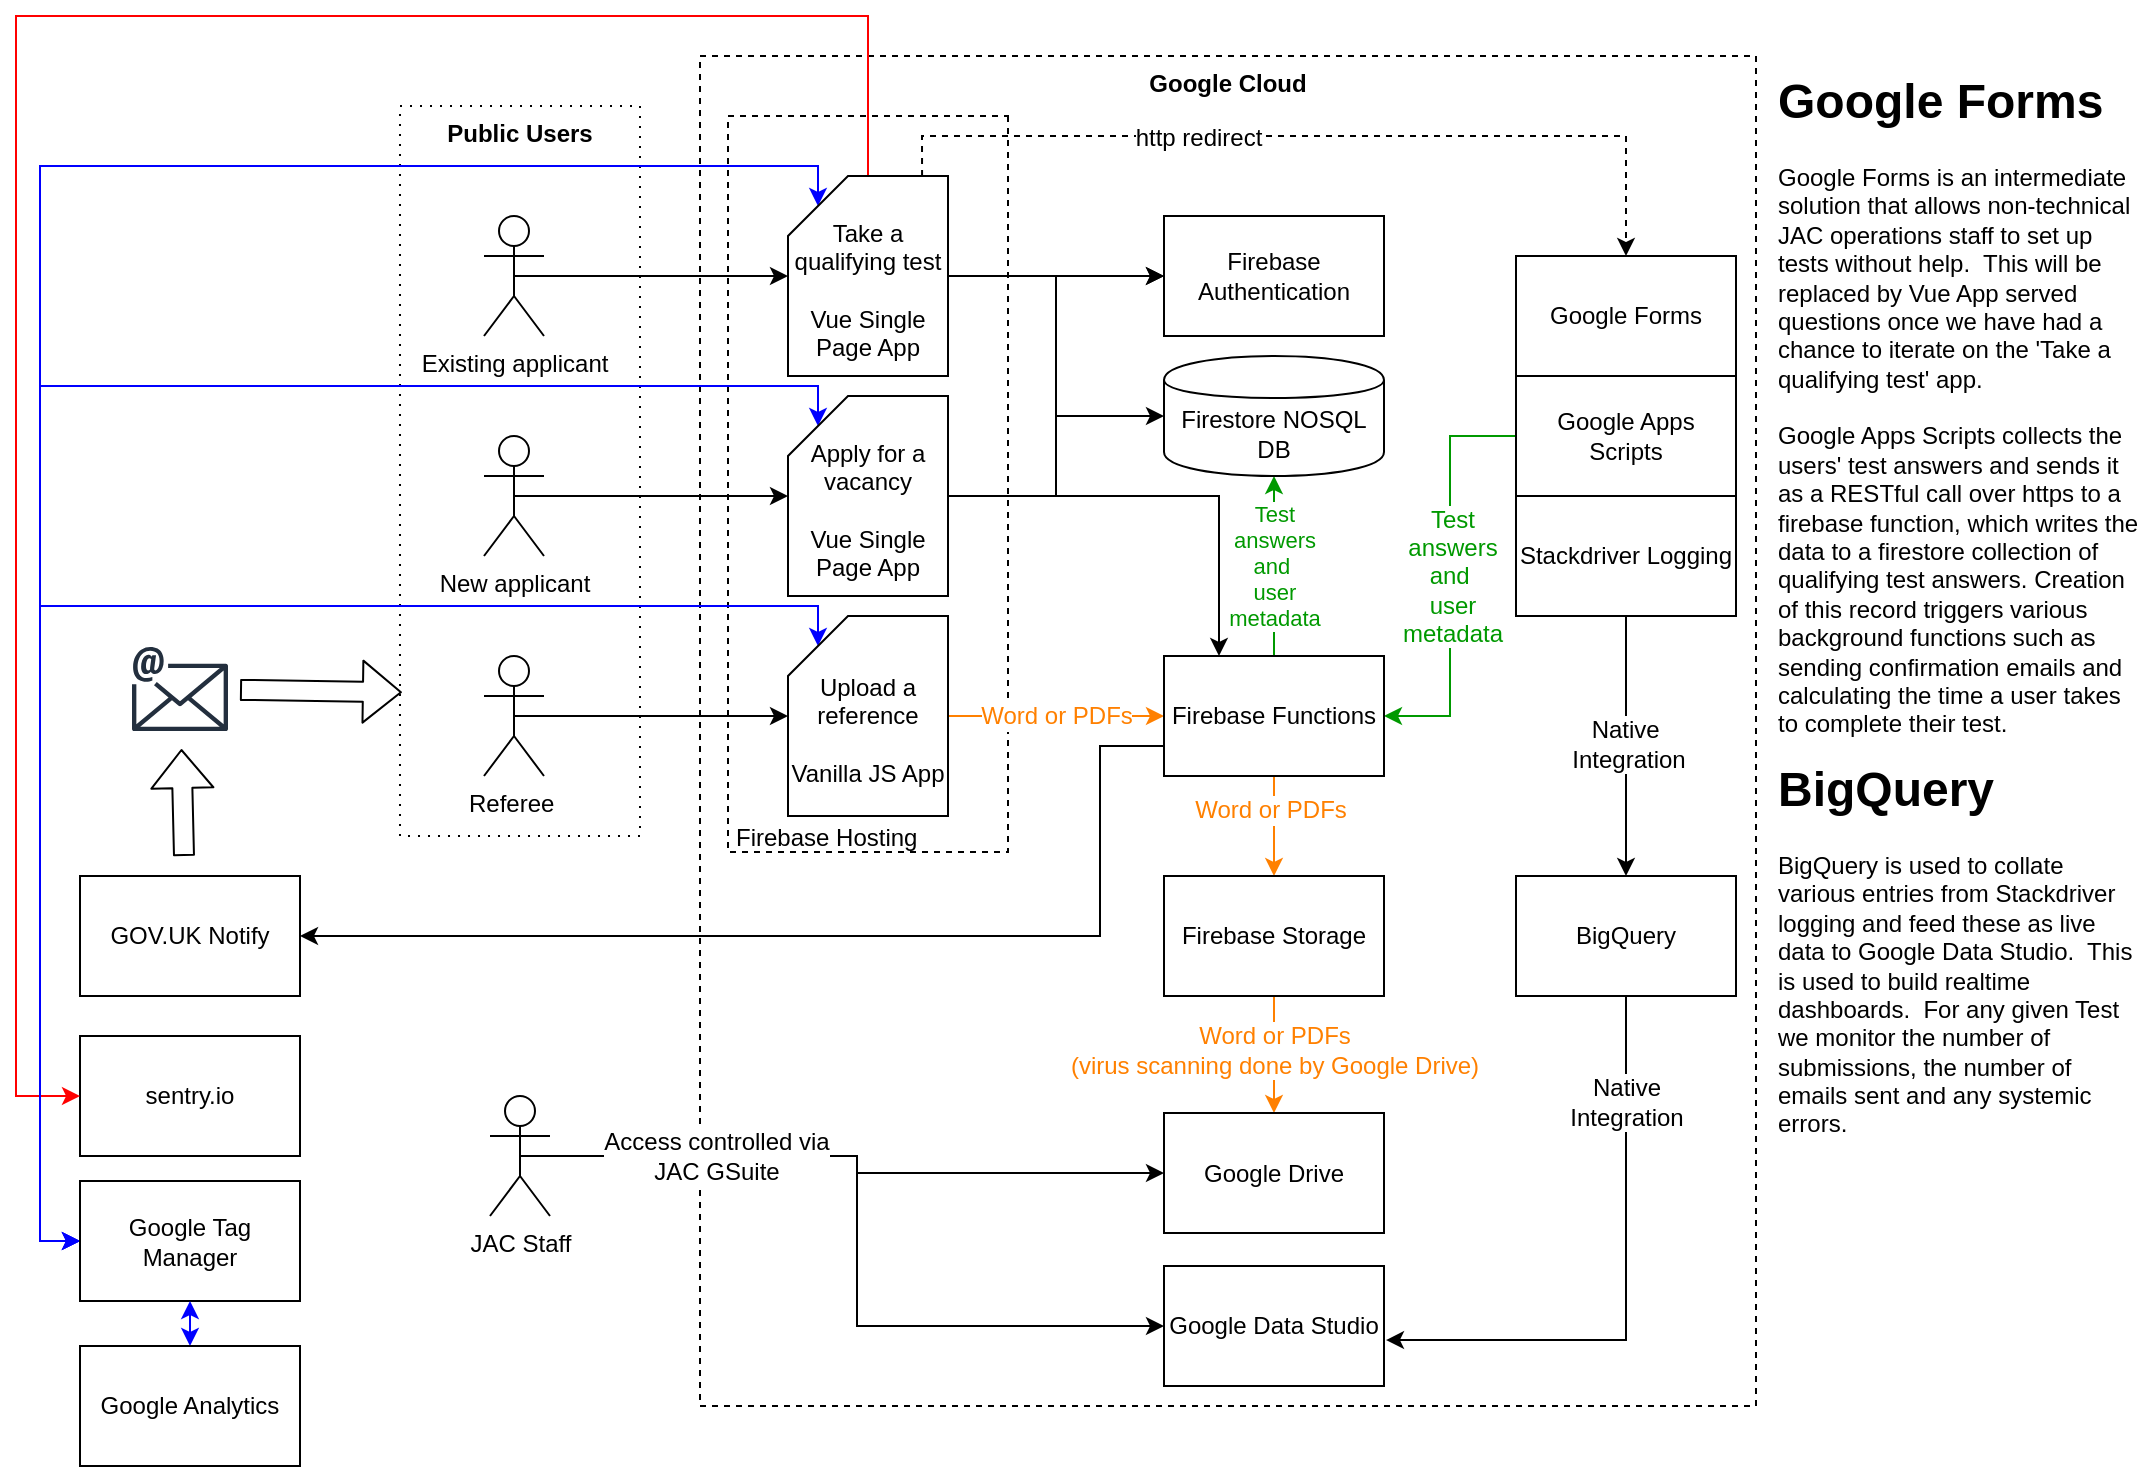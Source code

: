 <mxfile version="10.7.7" type="google"><diagram id="oyVTfbrthm_-wxzk1ZXb" name="Page-1"><mxGraphModel dx="1638" dy="726" grid="1" gridSize="10" guides="1" tooltips="1" connect="1" arrows="1" fold="1" page="1" pageScale="1" pageWidth="1169" pageHeight="827" math="0" shadow="0"><root><mxCell id="0"/><mxCell id="1" parent="0"/><mxCell id="Lf71OoZ22zsmbKogP4fl-119" value="&lt;div style=&quot;text-align: center&quot;&gt;&lt;span&gt;Google Cloud&lt;/span&gt;&lt;/div&gt;" style="rounded=0;whiteSpace=wrap;html=1;strokeColor=#000000;align=center;verticalAlign=top;dashed=1;fontStyle=1" vertex="1" parent="1"><mxGeometry x="362" y="75" width="528" height="675" as="geometry"/></mxCell><mxCell id="Lf71OoZ22zsmbKogP4fl-121" value="&lt;b&gt;Public Users&lt;/b&gt;" style="rounded=0;whiteSpace=wrap;html=1;dashed=1;strokeColor=#000000;align=center;dashPattern=1 4;verticalAlign=top;" vertex="1" parent="1"><mxGeometry x="212" y="100" width="120" height="365" as="geometry"/></mxCell><mxCell id="Lf71OoZ22zsmbKogP4fl-25" value="&lt;div style=&quot;text-align: right&quot;&gt;&lt;span&gt;Firebase Hosting&lt;/span&gt;&lt;/div&gt;" style="rounded=0;whiteSpace=wrap;html=1;labelPosition=center;verticalLabelPosition=middle;align=left;verticalAlign=bottom;spacingBottom=0;spacingRight=0;horizontal=0;spacing=0;spacingLeft=4;dashed=1;rotation=90;" vertex="1" parent="1"><mxGeometry x="262" y="219" width="368" height="140" as="geometry"/></mxCell><mxCell id="Lf71OoZ22zsmbKogP4fl-13" value="" style="edgeStyle=orthogonalEdgeStyle;rounded=0;orthogonalLoop=1;jettySize=auto;html=1;exitX=0.5;exitY=0.5;exitDx=0;exitDy=0;exitPerimeter=0;" edge="1" parent="1" source="Lf71OoZ22zsmbKogP4fl-67" target="Lf71OoZ22zsmbKogP4fl-73"><mxGeometry relative="1" as="geometry"><mxPoint x="269" y="168" as="sourcePoint"/><mxPoint x="405" y="161" as="targetPoint"/></mxGeometry></mxCell><mxCell id="Lf71OoZ22zsmbKogP4fl-17" value="" style="edgeStyle=orthogonalEdgeStyle;rounded=0;orthogonalLoop=1;jettySize=auto;html=1;exitX=0.5;exitY=0.5;exitDx=0;exitDy=0;exitPerimeter=0;" edge="1" parent="1" source="Lf71OoZ22zsmbKogP4fl-62" target="Lf71OoZ22zsmbKogP4fl-10"><mxGeometry relative="1" as="geometry"><mxPoint x="284" y="425" as="sourcePoint"/><mxPoint x="710.5" y="413" as="targetPoint"/></mxGeometry></mxCell><mxCell id="Lf71OoZ22zsmbKogP4fl-79" style="edgeStyle=orthogonalEdgeStyle;rounded=0;orthogonalLoop=1;jettySize=auto;html=1;exitX=1;exitY=0.5;exitDx=0;exitDy=0;exitPerimeter=0;entryX=0;entryY=0.5;entryDx=0;entryDy=0;" edge="1" parent="1" source="Lf71OoZ22zsmbKogP4fl-9" target="Lf71OoZ22zsmbKogP4fl-74"><mxGeometry relative="1" as="geometry"><mxPoint x="594" y="185" as="targetPoint"/></mxGeometry></mxCell><mxCell id="Lf71OoZ22zsmbKogP4fl-80" style="edgeStyle=orthogonalEdgeStyle;rounded=0;orthogonalLoop=1;jettySize=auto;html=1;exitX=1;exitY=0.5;exitDx=0;exitDy=0;exitPerimeter=0;" edge="1" parent="1" source="Lf71OoZ22zsmbKogP4fl-9" target="Lf71OoZ22zsmbKogP4fl-76"><mxGeometry relative="1" as="geometry"/></mxCell><mxCell id="Lf71OoZ22zsmbKogP4fl-85" style="edgeStyle=orthogonalEdgeStyle;rounded=0;orthogonalLoop=1;jettySize=auto;html=1;exitX=1;exitY=0.5;exitDx=0;exitDy=0;exitPerimeter=0;entryX=0.25;entryY=0;entryDx=0;entryDy=0;strokeColor=#000000;" edge="1" parent="1" source="Lf71OoZ22zsmbKogP4fl-9" target="Lf71OoZ22zsmbKogP4fl-75"><mxGeometry relative="1" as="geometry"/></mxCell><mxCell id="Lf71OoZ22zsmbKogP4fl-156" style="edgeStyle=orthogonalEdgeStyle;rounded=0;orthogonalLoop=1;jettySize=auto;html=1;exitX=0;exitY=0;exitDx=15;exitDy=15;exitPerimeter=0;startArrow=classic;startFill=1;strokeColor=#0000FF;strokeWidth=1;fillColor=#ffffff;fontColor=#FF8000;entryX=0;entryY=0.5;entryDx=0;entryDy=0;" edge="1" parent="1" source="Lf71OoZ22zsmbKogP4fl-9" target="Lf71OoZ22zsmbKogP4fl-151"><mxGeometry relative="1" as="geometry"><mxPoint x="50" y="660" as="targetPoint"/><Array as="points"><mxPoint x="421" y="240"/><mxPoint x="32" y="240"/><mxPoint x="32" y="668"/></Array></mxGeometry></mxCell><mxCell id="Lf71OoZ22zsmbKogP4fl-9" value="&lt;br&gt;Apply for a vacancy&lt;br&gt;&lt;br&gt;Vue Single Page App&lt;br&gt;" style="shape=card;whiteSpace=wrap;html=1;" vertex="1" parent="1"><mxGeometry x="406" y="245" width="80" height="100" as="geometry"/></mxCell><mxCell id="Lf71OoZ22zsmbKogP4fl-81" style="edgeStyle=orthogonalEdgeStyle;rounded=0;orthogonalLoop=1;jettySize=auto;html=1;exitX=1;exitY=0.5;exitDx=0;exitDy=0;exitPerimeter=0;entryX=0;entryY=0.5;entryDx=0;entryDy=0;strokeColor=#FF8000;" edge="1" parent="1" source="Lf71OoZ22zsmbKogP4fl-10" target="Lf71OoZ22zsmbKogP4fl-75"><mxGeometry relative="1" as="geometry"/></mxCell><mxCell id="Lf71OoZ22zsmbKogP4fl-132" value="Word or PDFs" style="text;html=1;resizable=0;points=[];align=center;verticalAlign=middle;labelBackgroundColor=#ffffff;fontColor=#FF8000;" vertex="1" connectable="0" parent="Lf71OoZ22zsmbKogP4fl-81"><mxGeometry x="-0.204" relative="1" as="geometry"><mxPoint x="11" as="offset"/></mxGeometry></mxCell><mxCell id="Lf71OoZ22zsmbKogP4fl-157" style="edgeStyle=orthogonalEdgeStyle;rounded=0;orthogonalLoop=1;jettySize=auto;html=1;exitX=0;exitY=0;exitDx=15;exitDy=15;exitPerimeter=0;entryX=0;entryY=0.5;entryDx=0;entryDy=0;startArrow=classic;startFill=1;strokeColor=#0000FF;strokeWidth=1;fillColor=#ffffff;fontColor=#FF8000;" edge="1" parent="1" source="Lf71OoZ22zsmbKogP4fl-10" target="Lf71OoZ22zsmbKogP4fl-151"><mxGeometry relative="1" as="geometry"><Array as="points"><mxPoint x="421" y="350"/><mxPoint x="32" y="350"/><mxPoint x="32" y="668"/></Array></mxGeometry></mxCell><mxCell id="Lf71OoZ22zsmbKogP4fl-10" value="&lt;br&gt;Upload a reference&lt;br&gt;&lt;br&gt;Vanilla JS App&lt;br&gt;" style="shape=card;whiteSpace=wrap;html=1;" vertex="1" parent="1"><mxGeometry x="406" y="355" width="80" height="100" as="geometry"/></mxCell><mxCell id="Lf71OoZ22zsmbKogP4fl-15" style="edgeStyle=orthogonalEdgeStyle;rounded=0;orthogonalLoop=1;jettySize=auto;html=1;exitX=0.5;exitY=0.5;exitDx=0;exitDy=0;exitPerimeter=0;" edge="1" parent="1" source="Lf71OoZ22zsmbKogP4fl-11" target="Lf71OoZ22zsmbKogP4fl-9"><mxGeometry relative="1" as="geometry"/></mxCell><mxCell id="Lf71OoZ22zsmbKogP4fl-11" value="New applicant" style="shape=umlActor;verticalLabelPosition=bottom;labelBackgroundColor=#ffffff;verticalAlign=top;html=1;outlineConnect=0;" vertex="1" parent="1"><mxGeometry x="254" y="265" width="30" height="60" as="geometry"/></mxCell><mxCell id="Lf71OoZ22zsmbKogP4fl-23" style="edgeStyle=orthogonalEdgeStyle;rounded=0;orthogonalLoop=1;jettySize=auto;html=1;exitX=0.5;exitY=1;exitDx=0;exitDy=0;exitPerimeter=0;" edge="1" parent="1" source="Lf71OoZ22zsmbKogP4fl-10" target="Lf71OoZ22zsmbKogP4fl-10"><mxGeometry relative="1" as="geometry"/></mxCell><mxCell id="Lf71OoZ22zsmbKogP4fl-40" value="Google Forms" style="rounded=0;whiteSpace=wrap;html=1;" vertex="1" parent="1"><mxGeometry x="770" y="175" width="110" height="60" as="geometry"/></mxCell><mxCell id="Lf71OoZ22zsmbKogP4fl-87" style="edgeStyle=orthogonalEdgeStyle;rounded=0;orthogonalLoop=1;jettySize=auto;html=1;exitX=0;exitY=0.5;exitDx=0;exitDy=0;entryX=1;entryY=0.5;entryDx=0;entryDy=0;strokeColor=#009900;" edge="1" parent="1" source="Lf71OoZ22zsmbKogP4fl-41" target="Lf71OoZ22zsmbKogP4fl-75"><mxGeometry relative="1" as="geometry"/></mxCell><mxCell id="Lf71OoZ22zsmbKogP4fl-131" value="&lt;font color=&quot;#009900&quot;&gt;Test&lt;br&gt;answers&lt;br&gt;and&amp;nbsp;&lt;br&gt;user&lt;br&gt;metadata&lt;/font&gt;&lt;br&gt;" style="text;html=1;resizable=0;points=[];align=center;verticalAlign=middle;labelBackgroundColor=#ffffff;" vertex="1" connectable="0" parent="Lf71OoZ22zsmbKogP4fl-87"><mxGeometry y="1" relative="1" as="geometry"><mxPoint as="offset"/></mxGeometry></mxCell><mxCell id="Lf71OoZ22zsmbKogP4fl-41" value="Google Apps Scripts" style="rounded=0;whiteSpace=wrap;html=1;" vertex="1" parent="1"><mxGeometry x="770" y="235" width="110" height="60" as="geometry"/></mxCell><mxCell id="Lf71OoZ22zsmbKogP4fl-48" style="edgeStyle=orthogonalEdgeStyle;rounded=0;orthogonalLoop=1;jettySize=auto;html=1;exitX=0.5;exitY=1;exitDx=0;exitDy=0;" edge="1" parent="1" source="Lf71OoZ22zsmbKogP4fl-44" target="Lf71OoZ22zsmbKogP4fl-46"><mxGeometry relative="1" as="geometry"><mxPoint x="1231" y="617.5" as="targetPoint"/></mxGeometry></mxCell><mxCell id="Lf71OoZ22zsmbKogP4fl-143" value="&lt;font color=&quot;#000000&quot;&gt;Native&amp;nbsp;&lt;br&gt;Integration&lt;/font&gt;&lt;br&gt;" style="text;html=1;resizable=0;points=[];align=center;verticalAlign=middle;labelBackgroundColor=#ffffff;fontColor=#FF8000;" vertex="1" connectable="0" parent="Lf71OoZ22zsmbKogP4fl-48"><mxGeometry x="-0.015" y="1" relative="1" as="geometry"><mxPoint as="offset"/></mxGeometry></mxCell><mxCell id="Lf71OoZ22zsmbKogP4fl-44" value="Stackdriver Logging" style="rounded=0;whiteSpace=wrap;html=1;" vertex="1" parent="1"><mxGeometry x="770" y="295" width="110" height="60" as="geometry"/></mxCell><mxCell id="Lf71OoZ22zsmbKogP4fl-49" style="edgeStyle=orthogonalEdgeStyle;rounded=0;orthogonalLoop=1;jettySize=auto;html=1;exitX=0.5;exitY=1;exitDx=0;exitDy=0;entryX=1.009;entryY=0.617;entryDx=0;entryDy=0;entryPerimeter=0;" edge="1" parent="1" source="Lf71OoZ22zsmbKogP4fl-46" target="Lf71OoZ22zsmbKogP4fl-47"><mxGeometry relative="1" as="geometry"><mxPoint x="1348" y="557.5" as="sourcePoint"/><mxPoint x="874" y="602" as="targetPoint"/></mxGeometry></mxCell><mxCell id="Lf71OoZ22zsmbKogP4fl-144" value="&lt;font color=&quot;#000000&quot;&gt;Native&lt;br&gt;Integration&lt;/font&gt;&lt;br&gt;" style="text;html=1;resizable=0;points=[];align=center;verticalAlign=middle;labelBackgroundColor=#ffffff;fontColor=#FF8000;" vertex="1" connectable="0" parent="Lf71OoZ22zsmbKogP4fl-49"><mxGeometry x="-0.64" relative="1" as="geometry"><mxPoint as="offset"/></mxGeometry></mxCell><mxCell id="Lf71OoZ22zsmbKogP4fl-46" value="BigQuery" style="rounded=0;whiteSpace=wrap;html=1;" vertex="1" parent="1"><mxGeometry x="770" y="485" width="110" height="60" as="geometry"/></mxCell><mxCell id="Lf71OoZ22zsmbKogP4fl-47" value="Google Data Studio" style="rounded=0;whiteSpace=wrap;html=1;" vertex="1" parent="1"><mxGeometry x="594" y="680" width="110" height="60" as="geometry"/></mxCell><mxCell id="Lf71OoZ22zsmbKogP4fl-55" value="sentry.io" style="rounded=0;whiteSpace=wrap;html=1;" vertex="1" parent="1"><mxGeometry x="52" y="565" width="110" height="60" as="geometry"/></mxCell><mxCell id="Lf71OoZ22zsmbKogP4fl-62" value="Referee&amp;nbsp;" style="shape=umlActor;verticalLabelPosition=bottom;labelBackgroundColor=#ffffff;verticalAlign=top;html=1;outlineConnect=0;" vertex="1" parent="1"><mxGeometry x="254" y="375" width="30" height="60" as="geometry"/></mxCell><mxCell id="Lf71OoZ22zsmbKogP4fl-67" value="Existing applicant" style="shape=umlActor;verticalLabelPosition=bottom;labelBackgroundColor=#ffffff;verticalAlign=top;html=1;outlineConnect=0;" vertex="1" parent="1"><mxGeometry x="254" y="155" width="30" height="60" as="geometry"/></mxCell><mxCell id="Lf71OoZ22zsmbKogP4fl-78" style="edgeStyle=orthogonalEdgeStyle;rounded=0;orthogonalLoop=1;jettySize=auto;html=1;exitX=1;exitY=0.5;exitDx=0;exitDy=0;exitPerimeter=0;entryX=0;entryY=0.5;entryDx=0;entryDy=0;" edge="1" parent="1" source="Lf71OoZ22zsmbKogP4fl-73" target="Lf71OoZ22zsmbKogP4fl-74"><mxGeometry relative="1" as="geometry"/></mxCell><mxCell id="Lf71OoZ22zsmbKogP4fl-95" style="edgeStyle=orthogonalEdgeStyle;rounded=0;orthogonalLoop=1;jettySize=auto;html=1;entryX=0;entryY=0.5;entryDx=0;entryDy=0;strokeColor=#FF0000;strokeWidth=1;exitX=0.5;exitY=0;exitDx=0;exitDy=0;exitPerimeter=0;" edge="1" parent="1" source="Lf71OoZ22zsmbKogP4fl-73" target="Lf71OoZ22zsmbKogP4fl-55"><mxGeometry relative="1" as="geometry"><Array as="points"><mxPoint x="446" y="55"/><mxPoint x="20" y="55"/><mxPoint x="20" y="595"/></Array></mxGeometry></mxCell><mxCell id="Lf71OoZ22zsmbKogP4fl-155" style="edgeStyle=orthogonalEdgeStyle;rounded=0;orthogonalLoop=1;jettySize=auto;html=1;exitX=0;exitY=0;exitDx=15;exitDy=15;exitPerimeter=0;entryX=0;entryY=0.5;entryDx=0;entryDy=0;startArrow=classic;startFill=1;strokeColor=#0000FF;strokeWidth=1;fillColor=#ffffff;fontColor=#FF8000;" edge="1" parent="1" source="Lf71OoZ22zsmbKogP4fl-73" target="Lf71OoZ22zsmbKogP4fl-151"><mxGeometry relative="1" as="geometry"><Array as="points"><mxPoint x="421" y="130"/><mxPoint x="32" y="130"/><mxPoint x="32" y="668"/></Array></mxGeometry></mxCell><mxCell id="Lf71OoZ22zsmbKogP4fl-73" value="&lt;br&gt;Take a qualifying test&lt;br&gt;&lt;br&gt;Vue Single Page App&lt;br&gt;" style="shape=card;whiteSpace=wrap;html=1;" vertex="1" parent="1"><mxGeometry x="406" y="135" width="80" height="100" as="geometry"/></mxCell><mxCell id="Lf71OoZ22zsmbKogP4fl-74" value="Firebase Authentication" style="rounded=0;whiteSpace=wrap;html=1;" vertex="1" parent="1"><mxGeometry x="594" y="155" width="110" height="60" as="geometry"/></mxCell><mxCell id="Lf71OoZ22zsmbKogP4fl-82" style="edgeStyle=orthogonalEdgeStyle;rounded=0;orthogonalLoop=1;jettySize=auto;html=1;exitX=0.5;exitY=1;exitDx=0;exitDy=0;entryX=0.5;entryY=0;entryDx=0;entryDy=0;strokeColor=#FF8000;" edge="1" parent="1" source="Lf71OoZ22zsmbKogP4fl-75" target="Lf71OoZ22zsmbKogP4fl-77"><mxGeometry relative="1" as="geometry"/></mxCell><mxCell id="Lf71OoZ22zsmbKogP4fl-133" value="Word or PDFs" style="text;html=1;resizable=0;points=[];align=center;verticalAlign=middle;labelBackgroundColor=#ffffff;fontColor=#FF8000;" vertex="1" connectable="0" parent="Lf71OoZ22zsmbKogP4fl-82"><mxGeometry x="-0.32" y="-2" relative="1" as="geometry"><mxPoint as="offset"/></mxGeometry></mxCell><mxCell id="Lf71OoZ22zsmbKogP4fl-88" value="&lt;font color=&quot;#009900&quot;&gt;&lt;span&gt;Test&lt;/span&gt;&lt;br&gt;&lt;span&gt;answers&lt;/span&gt;&lt;br&gt;&lt;span&gt;and&amp;nbsp;&lt;/span&gt;&lt;br&gt;&lt;span&gt;user&lt;/span&gt;&lt;br&gt;&lt;span&gt;metadata&lt;/span&gt;&lt;/font&gt;" style="edgeStyle=orthogonalEdgeStyle;rounded=0;orthogonalLoop=1;jettySize=auto;html=1;exitX=0.5;exitY=0;exitDx=0;exitDy=0;entryX=0.5;entryY=1;entryDx=0;entryDy=0;strokeColor=#009900;" edge="1" parent="1" source="Lf71OoZ22zsmbKogP4fl-75" target="Lf71OoZ22zsmbKogP4fl-76"><mxGeometry relative="1" as="geometry"/></mxCell><mxCell id="Lf71OoZ22zsmbKogP4fl-106" style="edgeStyle=orthogonalEdgeStyle;rounded=0;orthogonalLoop=1;jettySize=auto;html=1;exitX=0;exitY=0.75;exitDx=0;exitDy=0;entryX=1;entryY=0.5;entryDx=0;entryDy=0;strokeColor=#000000;strokeWidth=1;fillColor=#000000;" edge="1" parent="1" source="Lf71OoZ22zsmbKogP4fl-75" target="Lf71OoZ22zsmbKogP4fl-86"><mxGeometry relative="1" as="geometry"><Array as="points"><mxPoint x="562" y="420"/><mxPoint x="562" y="515"/></Array></mxGeometry></mxCell><mxCell id="Lf71OoZ22zsmbKogP4fl-75" value="Firebase Functions&lt;br&gt;" style="rounded=0;whiteSpace=wrap;html=1;" vertex="1" parent="1"><mxGeometry x="594" y="375" width="110" height="60" as="geometry"/></mxCell><mxCell id="Lf71OoZ22zsmbKogP4fl-76" value="Firestore NOSQL DB" style="shape=cylinder;whiteSpace=wrap;html=1;boundedLbl=1;backgroundOutline=1;align=center;" vertex="1" parent="1"><mxGeometry x="594" y="225" width="110" height="60" as="geometry"/></mxCell><mxCell id="Lf71OoZ22zsmbKogP4fl-84" style="edgeStyle=orthogonalEdgeStyle;rounded=0;orthogonalLoop=1;jettySize=auto;html=1;exitX=0.5;exitY=1;exitDx=0;exitDy=0;entryX=0.5;entryY=0;entryDx=0;entryDy=0;strokeColor=#FF8000;" edge="1" parent="1" source="Lf71OoZ22zsmbKogP4fl-77" target="Lf71OoZ22zsmbKogP4fl-83"><mxGeometry relative="1" as="geometry"/></mxCell><mxCell id="Lf71OoZ22zsmbKogP4fl-134" value="Word or PDFs&lt;br&gt;(virus scanning done by Google Drive)&lt;br&gt;" style="text;html=1;resizable=0;points=[];align=center;verticalAlign=middle;labelBackgroundColor=#ffffff;fontColor=#FF8000;" vertex="1" connectable="0" parent="Lf71OoZ22zsmbKogP4fl-84"><mxGeometry x="0.067" y="2" relative="1" as="geometry"><mxPoint x="-2" y="-4" as="offset"/></mxGeometry></mxCell><mxCell id="Lf71OoZ22zsmbKogP4fl-77" value="Firebase Storage" style="rounded=0;whiteSpace=wrap;html=1;" vertex="1" parent="1"><mxGeometry x="594" y="485" width="110" height="60" as="geometry"/></mxCell><mxCell id="Lf71OoZ22zsmbKogP4fl-83" value="Google Drive" style="rounded=0;whiteSpace=wrap;html=1;" vertex="1" parent="1"><mxGeometry x="594" y="603.5" width="110" height="60" as="geometry"/></mxCell><mxCell id="Lf71OoZ22zsmbKogP4fl-86" value="GOV.UK Notify" style="rounded=0;whiteSpace=wrap;html=1;" vertex="1" parent="1"><mxGeometry x="52" y="485" width="110" height="60" as="geometry"/></mxCell><mxCell id="Lf71OoZ22zsmbKogP4fl-113" style="edgeStyle=orthogonalEdgeStyle;rounded=0;orthogonalLoop=1;jettySize=auto;html=1;exitX=0.5;exitY=0.5;exitDx=0;exitDy=0;exitPerimeter=0;entryX=0;entryY=0.5;entryDx=0;entryDy=0;strokeColor=#000000;strokeWidth=1;fillColor=#000000;" edge="1" parent="1" source="Lf71OoZ22zsmbKogP4fl-107" target="Lf71OoZ22zsmbKogP4fl-83"><mxGeometry relative="1" as="geometry"/></mxCell><mxCell id="Lf71OoZ22zsmbKogP4fl-114" style="edgeStyle=orthogonalEdgeStyle;rounded=0;orthogonalLoop=1;jettySize=auto;html=1;exitX=0.5;exitY=0.5;exitDx=0;exitDy=0;exitPerimeter=0;entryX=0;entryY=0.5;entryDx=0;entryDy=0;strokeColor=#000000;strokeWidth=1;fillColor=#000000;" edge="1" parent="1" source="Lf71OoZ22zsmbKogP4fl-107" target="Lf71OoZ22zsmbKogP4fl-47"><mxGeometry relative="1" as="geometry"/></mxCell><mxCell id="Lf71OoZ22zsmbKogP4fl-150" value="&lt;font color=&quot;#000000&quot;&gt;Access controlled via&lt;br&gt;JAC GSuite&lt;/font&gt;&lt;br&gt;" style="text;html=1;resizable=0;points=[];align=center;verticalAlign=middle;labelBackgroundColor=#ffffff;fontColor=#FF8000;" vertex="1" connectable="0" parent="Lf71OoZ22zsmbKogP4fl-114"><mxGeometry x="-0.745" y="1" relative="1" as="geometry"><mxPoint x="46" y="1" as="offset"/></mxGeometry></mxCell><mxCell id="Lf71OoZ22zsmbKogP4fl-107" value="JAC Staff" style="shape=umlActor;verticalLabelPosition=bottom;labelBackgroundColor=#ffffff;verticalAlign=top;html=1;outlineConnect=0;" vertex="1" parent="1"><mxGeometry x="257" y="595" width="30" height="60" as="geometry"/></mxCell><mxCell id="Lf71OoZ22zsmbKogP4fl-115" value="" style="outlineConnect=0;fontColor=#232F3E;gradientColor=none;strokeColor=#232F3E;fillColor=#ffffff;dashed=0;verticalLabelPosition=bottom;verticalAlign=top;align=center;html=1;fontSize=12;fontStyle=0;aspect=fixed;shape=mxgraph.aws4.resourceIcon;resIcon=mxgraph.aws4.email;" vertex="1" parent="1"><mxGeometry x="72" y="361.5" width="60" height="60" as="geometry"/></mxCell><mxCell id="Lf71OoZ22zsmbKogP4fl-116" value="" style="shape=flexArrow;endArrow=classic;html=1;strokeColor=#000000;strokeWidth=1;fillColor=none;" edge="1" parent="1" target="Lf71OoZ22zsmbKogP4fl-115"><mxGeometry width="50" height="50" relative="1" as="geometry"><mxPoint x="104" y="475" as="sourcePoint"/><mxPoint x="342" y="495" as="targetPoint"/></mxGeometry></mxCell><mxCell id="Lf71OoZ22zsmbKogP4fl-118" value="" style="shape=flexArrow;endArrow=classic;html=1;strokeColor=#000000;strokeWidth=1;fillColor=none;entryX=0.008;entryY=0.803;entryDx=0;entryDy=0;entryPerimeter=0;" edge="1" parent="1" source="Lf71OoZ22zsmbKogP4fl-115" target="Lf71OoZ22zsmbKogP4fl-121"><mxGeometry width="50" height="50" relative="1" as="geometry"><mxPoint x="12" y="785" as="sourcePoint"/><mxPoint x="209" y="410" as="targetPoint"/></mxGeometry></mxCell><mxCell id="Lf71OoZ22zsmbKogP4fl-122" style="edgeStyle=orthogonalEdgeStyle;rounded=0;orthogonalLoop=1;jettySize=auto;html=1;strokeColor=#000000;entryX=0.5;entryY=0;entryDx=0;entryDy=0;exitX=0.838;exitY=0;exitDx=0;exitDy=0;exitPerimeter=0;spacing=0;dashed=1;" edge="1" parent="1" source="Lf71OoZ22zsmbKogP4fl-73" target="Lf71OoZ22zsmbKogP4fl-40"><mxGeometry relative="1" as="geometry"><mxPoint x="496" y="305" as="sourcePoint"/><mxPoint x="632" y="385" as="targetPoint"/></mxGeometry></mxCell><mxCell id="Lf71OoZ22zsmbKogP4fl-123" value="&lt;p style=&quot;line-height: 0%&quot;&gt;http redirect&lt;/p&gt;" style="text;html=1;resizable=0;points=[];align=center;verticalAlign=middle;labelBackgroundColor=#ffffff;spacing=0;" vertex="1" connectable="0" parent="Lf71OoZ22zsmbKogP4fl-122"><mxGeometry x="-0.256" relative="1" as="geometry"><mxPoint x="-3" as="offset"/></mxGeometry></mxCell><mxCell id="Lf71OoZ22zsmbKogP4fl-127" value="&lt;h1 style=&quot;text-align: left&quot;&gt;Google Forms&lt;/h1&gt;&lt;div style=&quot;text-align: left&quot;&gt;Google Forms is an intermediate solution that allows non-technical JAC operations staff to set up tests without help.&amp;nbsp; This will be replaced by Vue App served questions once we have had a chance to iterate on the 'Take a qualifying test' app.&lt;/div&gt;&lt;div style=&quot;text-align: left&quot;&gt;&lt;br&gt;&lt;/div&gt;&lt;div style=&quot;text-align: left&quot;&gt;Google Apps Scripts collects the users' test answers and sends it as a RESTful call over https to a firebase function, which writes the data to a firestore collection of qualifying test answers. Creation of this record triggers various background functions such as sending confirmation emails and calculating the time a user takes to complete their test.&amp;nbsp;&lt;/div&gt;" style="text;html=1;strokeColor=none;fillColor=none;spacing=5;spacingTop=-20;whiteSpace=wrap;overflow=hidden;rounded=0;dashed=1;dashPattern=1 4;align=center;" vertex="1" parent="1"><mxGeometry x="897" y="77.5" width="190" height="375" as="geometry"/></mxCell><mxCell id="Lf71OoZ22zsmbKogP4fl-128" value="&lt;h1 style=&quot;text-align: left&quot;&gt;BigQuery&lt;/h1&gt;&lt;p style=&quot;text-align: left&quot;&gt;BigQuery is used to collate various entries from Stackdriver logging and feed these as live data to Google Data Studio.&amp;nbsp; This is used to build realtime dashboards.&amp;nbsp; For any given Test we&lt;span&gt;&amp;nbsp;monitor the number of submissions, the number of emails sent and any systemic errors.&lt;/span&gt;&lt;/p&gt;" style="text;html=1;strokeColor=none;fillColor=none;spacing=5;spacingTop=-20;whiteSpace=wrap;overflow=hidden;rounded=0;dashed=1;dashPattern=1 4;align=center;" vertex="1" parent="1"><mxGeometry x="897" y="421.5" width="190" height="212" as="geometry"/></mxCell><mxCell id="Lf71OoZ22zsmbKogP4fl-151" value="Google Tag Manager" style="rounded=0;whiteSpace=wrap;html=1;" vertex="1" parent="1"><mxGeometry x="52" y="637.5" width="110" height="60" as="geometry"/></mxCell><mxCell id="Lf71OoZ22zsmbKogP4fl-154" style="edgeStyle=orthogonalEdgeStyle;rounded=0;orthogonalLoop=1;jettySize=auto;html=1;exitX=0.5;exitY=0;exitDx=0;exitDy=0;entryX=0.5;entryY=1;entryDx=0;entryDy=0;strokeColor=#0000FF;strokeWidth=1;fillColor=#ffffff;fontColor=#FF8000;startArrow=classic;startFill=1;" edge="1" parent="1" source="Lf71OoZ22zsmbKogP4fl-152" target="Lf71OoZ22zsmbKogP4fl-151"><mxGeometry relative="1" as="geometry"/></mxCell><mxCell id="Lf71OoZ22zsmbKogP4fl-152" value="Google Analytics" style="rounded=0;whiteSpace=wrap;html=1;" vertex="1" parent="1"><mxGeometry x="52" y="720" width="110" height="60" as="geometry"/></mxCell></root></mxGraphModel></diagram></mxfile>